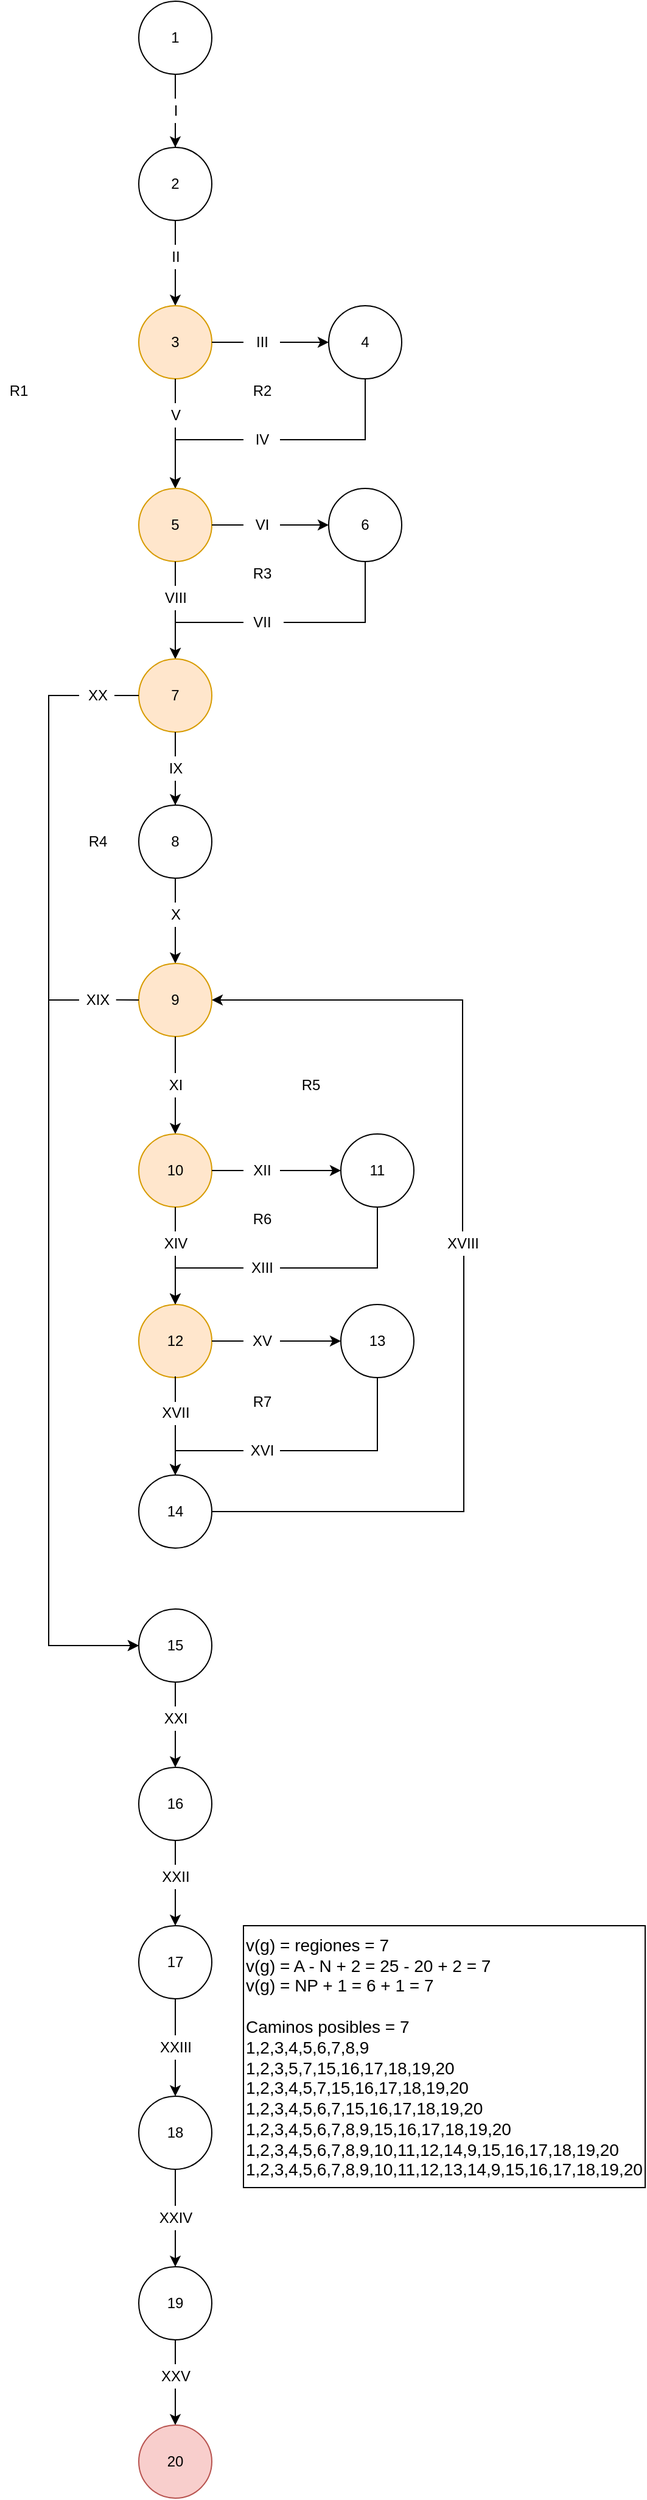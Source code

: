 <mxfile version="19.0.3" type="device"><diagram id="FHFzYE5cIFLzj2UUcKv-" name="Página-1"><mxGraphModel dx="1027" dy="1922" grid="1" gridSize="10" guides="1" tooltips="1" connect="1" arrows="1" fold="1" page="1" pageScale="1" pageWidth="827" pageHeight="1169" math="0" shadow="0"><root><mxCell id="0"/><mxCell id="1" parent="0"/><mxCell id="JaHRuDOP0T2w57V1YCy4-3" value="" style="edgeStyle=orthogonalEdgeStyle;rounded=0;orthogonalLoop=1;jettySize=auto;html=1;startArrow=none;" edge="1" parent="1" source="JaHRuDOP0T2w57V1YCy4-11" target="JaHRuDOP0T2w57V1YCy4-2"><mxGeometry relative="1" as="geometry"/></mxCell><mxCell id="JaHRuDOP0T2w57V1YCy4-1" value="1" style="ellipse;whiteSpace=wrap;html=1;aspect=fixed;" vertex="1" parent="1"><mxGeometry x="384" y="20" width="60" height="60" as="geometry"/></mxCell><mxCell id="JaHRuDOP0T2w57V1YCy4-5" value="" style="edgeStyle=orthogonalEdgeStyle;rounded=0;orthogonalLoop=1;jettySize=auto;html=1;startArrow=none;" edge="1" parent="1" source="JaHRuDOP0T2w57V1YCy4-13" target="JaHRuDOP0T2w57V1YCy4-4"><mxGeometry relative="1" as="geometry"/></mxCell><mxCell id="JaHRuDOP0T2w57V1YCy4-2" value="2" style="ellipse;whiteSpace=wrap;html=1;aspect=fixed;" vertex="1" parent="1"><mxGeometry x="384" y="140" width="60" height="60" as="geometry"/></mxCell><mxCell id="JaHRuDOP0T2w57V1YCy4-7" style="edgeStyle=orthogonalEdgeStyle;rounded=0;orthogonalLoop=1;jettySize=auto;html=1;entryX=0;entryY=0.5;entryDx=0;entryDy=0;startArrow=none;" edge="1" parent="1" source="JaHRuDOP0T2w57V1YCy4-53" target="JaHRuDOP0T2w57V1YCy4-6"><mxGeometry relative="1" as="geometry"/></mxCell><mxCell id="JaHRuDOP0T2w57V1YCy4-9" value="" style="edgeStyle=orthogonalEdgeStyle;rounded=0;orthogonalLoop=1;jettySize=auto;html=1;startArrow=none;" edge="1" parent="1" source="JaHRuDOP0T2w57V1YCy4-59" target="JaHRuDOP0T2w57V1YCy4-8"><mxGeometry relative="1" as="geometry"/></mxCell><mxCell id="JaHRuDOP0T2w57V1YCy4-4" value="3" style="ellipse;whiteSpace=wrap;html=1;aspect=fixed;fillColor=#ffe6cc;strokeColor=#d79b00;" vertex="1" parent="1"><mxGeometry x="384" y="270" width="60" height="60" as="geometry"/></mxCell><mxCell id="JaHRuDOP0T2w57V1YCy4-10" style="edgeStyle=orthogonalEdgeStyle;rounded=0;orthogonalLoop=1;jettySize=auto;html=1;entryX=0.5;entryY=0;entryDx=0;entryDy=0;startArrow=none;" edge="1" parent="1" source="JaHRuDOP0T2w57V1YCy4-56" target="JaHRuDOP0T2w57V1YCy4-8"><mxGeometry relative="1" as="geometry"><Array as="points"><mxPoint x="414" y="380"/></Array></mxGeometry></mxCell><mxCell id="JaHRuDOP0T2w57V1YCy4-6" value="4" style="ellipse;whiteSpace=wrap;html=1;aspect=fixed;" vertex="1" parent="1"><mxGeometry x="540" y="270" width="60" height="60" as="geometry"/></mxCell><mxCell id="JaHRuDOP0T2w57V1YCy4-15" style="edgeStyle=orthogonalEdgeStyle;rounded=0;orthogonalLoop=1;jettySize=auto;html=1;entryX=0;entryY=0.5;entryDx=0;entryDy=0;startArrow=none;" edge="1" parent="1" source="JaHRuDOP0T2w57V1YCy4-61" target="JaHRuDOP0T2w57V1YCy4-16"><mxGeometry relative="1" as="geometry"><mxPoint x="540" y="450" as="targetPoint"/></mxGeometry></mxCell><mxCell id="JaHRuDOP0T2w57V1YCy4-18" value="" style="edgeStyle=orthogonalEdgeStyle;rounded=0;orthogonalLoop=1;jettySize=auto;html=1;startArrow=none;" edge="1" parent="1" source="JaHRuDOP0T2w57V1YCy4-65" target="JaHRuDOP0T2w57V1YCy4-17"><mxGeometry relative="1" as="geometry"/></mxCell><mxCell id="JaHRuDOP0T2w57V1YCy4-8" value="5" style="ellipse;whiteSpace=wrap;html=1;aspect=fixed;fillColor=#ffe6cc;strokeColor=#d79b00;" vertex="1" parent="1"><mxGeometry x="384" y="420" width="60" height="60" as="geometry"/></mxCell><mxCell id="JaHRuDOP0T2w57V1YCy4-11" value="I" style="text;html=1;align=center;verticalAlign=middle;resizable=0;points=[];autosize=1;strokeColor=none;fillColor=none;" vertex="1" parent="1"><mxGeometry x="404" y="100" width="20" height="20" as="geometry"/></mxCell><mxCell id="JaHRuDOP0T2w57V1YCy4-12" value="" style="edgeStyle=orthogonalEdgeStyle;rounded=0;orthogonalLoop=1;jettySize=auto;html=1;endArrow=none;" edge="1" parent="1" source="JaHRuDOP0T2w57V1YCy4-1" target="JaHRuDOP0T2w57V1YCy4-11"><mxGeometry relative="1" as="geometry"><mxPoint x="414" y="90" as="sourcePoint"/><mxPoint x="414" y="140" as="targetPoint"/></mxGeometry></mxCell><mxCell id="JaHRuDOP0T2w57V1YCy4-13" value="II" style="text;html=1;align=center;verticalAlign=middle;resizable=0;points=[];autosize=1;strokeColor=none;fillColor=none;" vertex="1" parent="1"><mxGeometry x="404" y="220" width="20" height="20" as="geometry"/></mxCell><mxCell id="JaHRuDOP0T2w57V1YCy4-14" value="" style="edgeStyle=orthogonalEdgeStyle;rounded=0;orthogonalLoop=1;jettySize=auto;html=1;endArrow=none;" edge="1" parent="1" source="JaHRuDOP0T2w57V1YCy4-2" target="JaHRuDOP0T2w57V1YCy4-13"><mxGeometry relative="1" as="geometry"><mxPoint x="414" y="200" as="sourcePoint"/><mxPoint x="414" y="270" as="targetPoint"/></mxGeometry></mxCell><mxCell id="JaHRuDOP0T2w57V1YCy4-19" style="edgeStyle=orthogonalEdgeStyle;rounded=0;orthogonalLoop=1;jettySize=auto;html=1;entryX=0.5;entryY=0;entryDx=0;entryDy=0;startArrow=none;" edge="1" parent="1" source="JaHRuDOP0T2w57V1YCy4-63" target="JaHRuDOP0T2w57V1YCy4-17"><mxGeometry relative="1" as="geometry"><Array as="points"><mxPoint x="414" y="530"/></Array></mxGeometry></mxCell><mxCell id="JaHRuDOP0T2w57V1YCy4-16" value="6" style="ellipse;whiteSpace=wrap;html=1;aspect=fixed;" vertex="1" parent="1"><mxGeometry x="540" y="420" width="60" height="60" as="geometry"/></mxCell><mxCell id="JaHRuDOP0T2w57V1YCy4-21" style="edgeStyle=orthogonalEdgeStyle;rounded=0;orthogonalLoop=1;jettySize=auto;html=1;startArrow=none;" edge="1" parent="1" source="JaHRuDOP0T2w57V1YCy4-67" target="JaHRuDOP0T2w57V1YCy4-20"><mxGeometry relative="1" as="geometry"/></mxCell><mxCell id="JaHRuDOP0T2w57V1YCy4-39" style="edgeStyle=orthogonalEdgeStyle;rounded=0;orthogonalLoop=1;jettySize=auto;html=1;entryX=0;entryY=0.5;entryDx=0;entryDy=0;startArrow=none;" edge="1" parent="1" source="JaHRuDOP0T2w57V1YCy4-93" target="JaHRuDOP0T2w57V1YCy4-40"><mxGeometry relative="1" as="geometry"><mxPoint x="260" y="1360" as="targetPoint"/><Array as="points"><mxPoint x="310" y="590"/><mxPoint x="310" y="1370"/></Array></mxGeometry></mxCell><mxCell id="JaHRuDOP0T2w57V1YCy4-17" value="7" style="ellipse;whiteSpace=wrap;html=1;aspect=fixed;fillColor=#ffe6cc;strokeColor=#d79b00;" vertex="1" parent="1"><mxGeometry x="384" y="560" width="60" height="60" as="geometry"/></mxCell><mxCell id="JaHRuDOP0T2w57V1YCy4-23" style="edgeStyle=orthogonalEdgeStyle;rounded=0;orthogonalLoop=1;jettySize=auto;html=1;entryX=0.5;entryY=0;entryDx=0;entryDy=0;startArrow=none;" edge="1" parent="1" source="JaHRuDOP0T2w57V1YCy4-69" target="JaHRuDOP0T2w57V1YCy4-22"><mxGeometry relative="1" as="geometry"/></mxCell><mxCell id="JaHRuDOP0T2w57V1YCy4-20" value="8" style="ellipse;whiteSpace=wrap;html=1;aspect=fixed;" vertex="1" parent="1"><mxGeometry x="384" y="680" width="60" height="60" as="geometry"/></mxCell><mxCell id="JaHRuDOP0T2w57V1YCy4-25" value="" style="edgeStyle=orthogonalEdgeStyle;rounded=0;orthogonalLoop=1;jettySize=auto;html=1;startArrow=none;" edge="1" parent="1" source="JaHRuDOP0T2w57V1YCy4-71" target="JaHRuDOP0T2w57V1YCy4-24"><mxGeometry relative="1" as="geometry"/></mxCell><mxCell id="JaHRuDOP0T2w57V1YCy4-42" style="edgeStyle=orthogonalEdgeStyle;rounded=0;orthogonalLoop=1;jettySize=auto;html=1;entryX=0;entryY=0.5;entryDx=0;entryDy=0;startArrow=none;" edge="1" parent="1" source="JaHRuDOP0T2w57V1YCy4-88" target="JaHRuDOP0T2w57V1YCy4-40"><mxGeometry relative="1" as="geometry"><Array as="points"><mxPoint x="310" y="840"/><mxPoint x="310" y="1370"/></Array></mxGeometry></mxCell><mxCell id="JaHRuDOP0T2w57V1YCy4-22" value="9" style="ellipse;whiteSpace=wrap;html=1;aspect=fixed;fillColor=#ffe6cc;strokeColor=#d79b00;" vertex="1" parent="1"><mxGeometry x="384" y="810" width="60" height="60" as="geometry"/></mxCell><mxCell id="JaHRuDOP0T2w57V1YCy4-27" value="" style="edgeStyle=orthogonalEdgeStyle;rounded=0;orthogonalLoop=1;jettySize=auto;html=1;startArrow=none;" edge="1" parent="1" source="JaHRuDOP0T2w57V1YCy4-77" target="JaHRuDOP0T2w57V1YCy4-26"><mxGeometry relative="1" as="geometry"/></mxCell><mxCell id="JaHRuDOP0T2w57V1YCy4-31" style="edgeStyle=orthogonalEdgeStyle;rounded=0;orthogonalLoop=1;jettySize=auto;html=1;entryX=0;entryY=0.5;entryDx=0;entryDy=0;startArrow=none;" edge="1" parent="1" source="JaHRuDOP0T2w57V1YCy4-73" target="JaHRuDOP0T2w57V1YCy4-30"><mxGeometry relative="1" as="geometry"/></mxCell><mxCell id="JaHRuDOP0T2w57V1YCy4-24" value="10" style="ellipse;whiteSpace=wrap;html=1;aspect=fixed;fillColor=#ffe6cc;strokeColor=#d79b00;" vertex="1" parent="1"><mxGeometry x="384" y="950" width="60" height="60" as="geometry"/></mxCell><mxCell id="JaHRuDOP0T2w57V1YCy4-34" style="edgeStyle=orthogonalEdgeStyle;rounded=0;orthogonalLoop=1;jettySize=auto;html=1;entryX=0;entryY=0.5;entryDx=0;entryDy=0;startArrow=none;" edge="1" parent="1" source="JaHRuDOP0T2w57V1YCy4-79" target="JaHRuDOP0T2w57V1YCy4-33"><mxGeometry relative="1" as="geometry"/></mxCell><mxCell id="JaHRuDOP0T2w57V1YCy4-36" style="edgeStyle=orthogonalEdgeStyle;rounded=0;orthogonalLoop=1;jettySize=auto;html=1;entryX=0.5;entryY=0;entryDx=0;entryDy=0;startArrow=none;" edge="1" parent="1" source="JaHRuDOP0T2w57V1YCy4-83" target="JaHRuDOP0T2w57V1YCy4-35"><mxGeometry relative="1" as="geometry"/></mxCell><mxCell id="JaHRuDOP0T2w57V1YCy4-26" value="12" style="ellipse;whiteSpace=wrap;html=1;aspect=fixed;fillColor=#ffe6cc;strokeColor=#d79b00;" vertex="1" parent="1"><mxGeometry x="384" y="1090" width="60" height="60" as="geometry"/></mxCell><mxCell id="JaHRuDOP0T2w57V1YCy4-32" style="edgeStyle=orthogonalEdgeStyle;rounded=0;orthogonalLoop=1;jettySize=auto;html=1;entryX=0.5;entryY=0;entryDx=0;entryDy=0;startArrow=none;" edge="1" parent="1" source="JaHRuDOP0T2w57V1YCy4-75" target="JaHRuDOP0T2w57V1YCy4-26"><mxGeometry relative="1" as="geometry"><Array as="points"><mxPoint x="414" y="1060"/></Array></mxGeometry></mxCell><mxCell id="JaHRuDOP0T2w57V1YCy4-30" value="11" style="ellipse;whiteSpace=wrap;html=1;aspect=fixed;" vertex="1" parent="1"><mxGeometry x="550" y="950" width="60" height="60" as="geometry"/></mxCell><mxCell id="JaHRuDOP0T2w57V1YCy4-37" style="edgeStyle=orthogonalEdgeStyle;rounded=0;orthogonalLoop=1;jettySize=auto;html=1;entryX=0.5;entryY=0;entryDx=0;entryDy=0;startArrow=none;" edge="1" parent="1" source="JaHRuDOP0T2w57V1YCy4-81" target="JaHRuDOP0T2w57V1YCy4-35"><mxGeometry relative="1" as="geometry"><Array as="points"><mxPoint x="414" y="1210"/></Array></mxGeometry></mxCell><mxCell id="JaHRuDOP0T2w57V1YCy4-33" value="13" style="ellipse;whiteSpace=wrap;html=1;aspect=fixed;" vertex="1" parent="1"><mxGeometry x="550" y="1090" width="60" height="60" as="geometry"/></mxCell><mxCell id="JaHRuDOP0T2w57V1YCy4-38" style="edgeStyle=orthogonalEdgeStyle;rounded=0;orthogonalLoop=1;jettySize=auto;html=1;entryX=1;entryY=0.5;entryDx=0;entryDy=0;startArrow=none;" edge="1" parent="1" source="JaHRuDOP0T2w57V1YCy4-85" target="JaHRuDOP0T2w57V1YCy4-22"><mxGeometry relative="1" as="geometry"><Array as="points"><mxPoint x="650" y="840"/></Array></mxGeometry></mxCell><mxCell id="JaHRuDOP0T2w57V1YCy4-35" value="14" style="ellipse;whiteSpace=wrap;html=1;aspect=fixed;" vertex="1" parent="1"><mxGeometry x="384" y="1230" width="60" height="60" as="geometry"/></mxCell><mxCell id="JaHRuDOP0T2w57V1YCy4-48" value="" style="edgeStyle=orthogonalEdgeStyle;rounded=0;orthogonalLoop=1;jettySize=auto;html=1;startArrow=none;" edge="1" parent="1" source="JaHRuDOP0T2w57V1YCy4-96" target="JaHRuDOP0T2w57V1YCy4-44"><mxGeometry relative="1" as="geometry"/></mxCell><mxCell id="JaHRuDOP0T2w57V1YCy4-40" value="15" style="ellipse;whiteSpace=wrap;html=1;aspect=fixed;" vertex="1" parent="1"><mxGeometry x="384" y="1340" width="60" height="60" as="geometry"/></mxCell><mxCell id="JaHRuDOP0T2w57V1YCy4-50" value="" style="edgeStyle=orthogonalEdgeStyle;rounded=0;orthogonalLoop=1;jettySize=auto;html=1;startArrow=none;" edge="1" parent="1" source="JaHRuDOP0T2w57V1YCy4-100" target="JaHRuDOP0T2w57V1YCy4-45"><mxGeometry relative="1" as="geometry"/></mxCell><mxCell id="JaHRuDOP0T2w57V1YCy4-43" value="17" style="ellipse;whiteSpace=wrap;html=1;aspect=fixed;" vertex="1" parent="1"><mxGeometry x="384" y="1600" width="60" height="60" as="geometry"/></mxCell><mxCell id="JaHRuDOP0T2w57V1YCy4-49" value="" style="edgeStyle=orthogonalEdgeStyle;rounded=0;orthogonalLoop=1;jettySize=auto;html=1;startArrow=none;" edge="1" parent="1" source="JaHRuDOP0T2w57V1YCy4-98" target="JaHRuDOP0T2w57V1YCy4-43"><mxGeometry relative="1" as="geometry"/></mxCell><mxCell id="JaHRuDOP0T2w57V1YCy4-44" value="16" style="ellipse;whiteSpace=wrap;html=1;aspect=fixed;" vertex="1" parent="1"><mxGeometry x="384" y="1470" width="60" height="60" as="geometry"/></mxCell><mxCell id="JaHRuDOP0T2w57V1YCy4-51" value="" style="edgeStyle=orthogonalEdgeStyle;rounded=0;orthogonalLoop=1;jettySize=auto;html=1;startArrow=none;" edge="1" parent="1" source="JaHRuDOP0T2w57V1YCy4-102" target="JaHRuDOP0T2w57V1YCy4-46"><mxGeometry relative="1" as="geometry"/></mxCell><mxCell id="JaHRuDOP0T2w57V1YCy4-45" value="18" style="ellipse;whiteSpace=wrap;html=1;aspect=fixed;" vertex="1" parent="1"><mxGeometry x="384" y="1740" width="60" height="60" as="geometry"/></mxCell><mxCell id="JaHRuDOP0T2w57V1YCy4-52" value="" style="edgeStyle=orthogonalEdgeStyle;rounded=0;orthogonalLoop=1;jettySize=auto;html=1;startArrow=none;" edge="1" parent="1" source="JaHRuDOP0T2w57V1YCy4-104" target="JaHRuDOP0T2w57V1YCy4-47"><mxGeometry relative="1" as="geometry"/></mxCell><mxCell id="JaHRuDOP0T2w57V1YCy4-46" value="19" style="ellipse;whiteSpace=wrap;html=1;aspect=fixed;" vertex="1" parent="1"><mxGeometry x="384" y="1880" width="60" height="60" as="geometry"/></mxCell><mxCell id="JaHRuDOP0T2w57V1YCy4-47" value="20" style="ellipse;whiteSpace=wrap;html=1;aspect=fixed;fillColor=#f8cecc;strokeColor=#b85450;" vertex="1" parent="1"><mxGeometry x="384" y="2010" width="60" height="60" as="geometry"/></mxCell><mxCell id="JaHRuDOP0T2w57V1YCy4-53" value="III" style="text;html=1;align=center;verticalAlign=middle;resizable=0;points=[];autosize=1;strokeColor=none;fillColor=none;" vertex="1" parent="1"><mxGeometry x="470" y="290" width="30" height="20" as="geometry"/></mxCell><mxCell id="JaHRuDOP0T2w57V1YCy4-54" value="" style="edgeStyle=orthogonalEdgeStyle;rounded=0;orthogonalLoop=1;jettySize=auto;html=1;entryX=0;entryY=0.5;entryDx=0;entryDy=0;endArrow=none;" edge="1" parent="1" source="JaHRuDOP0T2w57V1YCy4-4" target="JaHRuDOP0T2w57V1YCy4-53"><mxGeometry relative="1" as="geometry"><mxPoint x="444" y="300" as="sourcePoint"/><mxPoint x="540" y="300" as="targetPoint"/></mxGeometry></mxCell><mxCell id="JaHRuDOP0T2w57V1YCy4-56" value="IV" style="text;html=1;align=center;verticalAlign=middle;resizable=0;points=[];autosize=1;strokeColor=none;fillColor=none;" vertex="1" parent="1"><mxGeometry x="470" y="370" width="30" height="20" as="geometry"/></mxCell><mxCell id="JaHRuDOP0T2w57V1YCy4-58" value="" style="edgeStyle=orthogonalEdgeStyle;rounded=0;orthogonalLoop=1;jettySize=auto;html=1;endArrow=none;" edge="1" parent="1" source="JaHRuDOP0T2w57V1YCy4-6"><mxGeometry relative="1" as="geometry"><mxPoint x="570" y="330" as="sourcePoint"/><mxPoint x="500" y="380" as="targetPoint"/><Array as="points"><mxPoint x="570" y="380"/></Array></mxGeometry></mxCell><mxCell id="JaHRuDOP0T2w57V1YCy4-59" value="V" style="text;html=1;align=center;verticalAlign=middle;resizable=0;points=[];autosize=1;strokeColor=none;fillColor=none;" vertex="1" parent="1"><mxGeometry x="404" y="350" width="20" height="20" as="geometry"/></mxCell><mxCell id="JaHRuDOP0T2w57V1YCy4-60" value="" style="edgeStyle=orthogonalEdgeStyle;rounded=0;orthogonalLoop=1;jettySize=auto;html=1;endArrow=none;" edge="1" parent="1" source="JaHRuDOP0T2w57V1YCy4-4" target="JaHRuDOP0T2w57V1YCy4-59"><mxGeometry relative="1" as="geometry"><mxPoint x="414" y="330" as="sourcePoint"/><mxPoint x="414" y="420" as="targetPoint"/></mxGeometry></mxCell><mxCell id="JaHRuDOP0T2w57V1YCy4-61" value="VI" style="text;html=1;align=center;verticalAlign=middle;resizable=0;points=[];autosize=1;strokeColor=none;fillColor=none;" vertex="1" parent="1"><mxGeometry x="470" y="440" width="30" height="20" as="geometry"/></mxCell><mxCell id="JaHRuDOP0T2w57V1YCy4-62" value="" style="edgeStyle=orthogonalEdgeStyle;rounded=0;orthogonalLoop=1;jettySize=auto;html=1;entryX=0;entryY=0.5;entryDx=0;entryDy=0;endArrow=none;" edge="1" parent="1" source="JaHRuDOP0T2w57V1YCy4-8" target="JaHRuDOP0T2w57V1YCy4-61"><mxGeometry relative="1" as="geometry"><mxPoint x="540" y="450" as="targetPoint"/><mxPoint x="444" y="450" as="sourcePoint"/></mxGeometry></mxCell><mxCell id="JaHRuDOP0T2w57V1YCy4-63" value="VII" style="text;html=1;align=center;verticalAlign=middle;resizable=0;points=[];autosize=1;strokeColor=none;fillColor=none;" vertex="1" parent="1"><mxGeometry x="470" y="520" width="30" height="20" as="geometry"/></mxCell><mxCell id="JaHRuDOP0T2w57V1YCy4-64" value="" style="edgeStyle=orthogonalEdgeStyle;rounded=0;orthogonalLoop=1;jettySize=auto;html=1;entryX=1.1;entryY=0.5;entryDx=0;entryDy=0;endArrow=none;entryPerimeter=0;" edge="1" parent="1" source="JaHRuDOP0T2w57V1YCy4-16" target="JaHRuDOP0T2w57V1YCy4-63"><mxGeometry relative="1" as="geometry"><mxPoint x="570" y="480" as="sourcePoint"/><mxPoint x="414" y="560" as="targetPoint"/><Array as="points"><mxPoint x="570" y="530"/></Array></mxGeometry></mxCell><mxCell id="JaHRuDOP0T2w57V1YCy4-65" value="VIII" style="text;html=1;align=center;verticalAlign=middle;resizable=0;points=[];autosize=1;strokeColor=none;fillColor=none;" vertex="1" parent="1"><mxGeometry x="399" y="500" width="30" height="20" as="geometry"/></mxCell><mxCell id="JaHRuDOP0T2w57V1YCy4-66" value="" style="edgeStyle=orthogonalEdgeStyle;rounded=0;orthogonalLoop=1;jettySize=auto;html=1;endArrow=none;" edge="1" parent="1" source="JaHRuDOP0T2w57V1YCy4-8" target="JaHRuDOP0T2w57V1YCy4-65"><mxGeometry relative="1" as="geometry"><mxPoint x="414" y="480" as="sourcePoint"/><mxPoint x="414" y="560" as="targetPoint"/></mxGeometry></mxCell><mxCell id="JaHRuDOP0T2w57V1YCy4-67" value="IX" style="text;html=1;align=center;verticalAlign=middle;resizable=0;points=[];autosize=1;strokeColor=none;fillColor=none;" vertex="1" parent="1"><mxGeometry x="399" y="640" width="30" height="20" as="geometry"/></mxCell><mxCell id="JaHRuDOP0T2w57V1YCy4-68" value="" style="edgeStyle=orthogonalEdgeStyle;rounded=0;orthogonalLoop=1;jettySize=auto;html=1;endArrow=none;" edge="1" parent="1" source="JaHRuDOP0T2w57V1YCy4-17" target="JaHRuDOP0T2w57V1YCy4-67"><mxGeometry relative="1" as="geometry"><mxPoint x="414" y="620" as="sourcePoint"/><mxPoint x="414" y="680" as="targetPoint"/></mxGeometry></mxCell><mxCell id="JaHRuDOP0T2w57V1YCy4-69" value="X" style="text;html=1;align=center;verticalAlign=middle;resizable=0;points=[];autosize=1;strokeColor=none;fillColor=none;" vertex="1" parent="1"><mxGeometry x="404" y="760" width="20" height="20" as="geometry"/></mxCell><mxCell id="JaHRuDOP0T2w57V1YCy4-70" value="" style="edgeStyle=orthogonalEdgeStyle;rounded=0;orthogonalLoop=1;jettySize=auto;html=1;entryX=0.5;entryY=0;entryDx=0;entryDy=0;endArrow=none;" edge="1" parent="1" source="JaHRuDOP0T2w57V1YCy4-20" target="JaHRuDOP0T2w57V1YCy4-69"><mxGeometry relative="1" as="geometry"><mxPoint x="414" y="740" as="sourcePoint"/><mxPoint x="414" y="810" as="targetPoint"/></mxGeometry></mxCell><mxCell id="JaHRuDOP0T2w57V1YCy4-71" value="XI" style="text;html=1;align=center;verticalAlign=middle;resizable=0;points=[];autosize=1;strokeColor=none;fillColor=none;" vertex="1" parent="1"><mxGeometry x="399" y="900" width="30" height="20" as="geometry"/></mxCell><mxCell id="JaHRuDOP0T2w57V1YCy4-72" value="" style="edgeStyle=orthogonalEdgeStyle;rounded=0;orthogonalLoop=1;jettySize=auto;html=1;endArrow=none;" edge="1" parent="1" source="JaHRuDOP0T2w57V1YCy4-22" target="JaHRuDOP0T2w57V1YCy4-71"><mxGeometry relative="1" as="geometry"><mxPoint x="414" y="870" as="sourcePoint"/><mxPoint x="414" y="950" as="targetPoint"/></mxGeometry></mxCell><mxCell id="JaHRuDOP0T2w57V1YCy4-73" value="XII" style="text;html=1;align=center;verticalAlign=middle;resizable=0;points=[];autosize=1;strokeColor=none;fillColor=none;" vertex="1" parent="1"><mxGeometry x="470" y="970" width="30" height="20" as="geometry"/></mxCell><mxCell id="JaHRuDOP0T2w57V1YCy4-74" value="" style="edgeStyle=orthogonalEdgeStyle;rounded=0;orthogonalLoop=1;jettySize=auto;html=1;entryX=0;entryY=0.5;entryDx=0;entryDy=0;endArrow=none;" edge="1" parent="1" source="JaHRuDOP0T2w57V1YCy4-24" target="JaHRuDOP0T2w57V1YCy4-73"><mxGeometry relative="1" as="geometry"><mxPoint x="444" y="980" as="sourcePoint"/><mxPoint x="550" y="980" as="targetPoint"/></mxGeometry></mxCell><mxCell id="JaHRuDOP0T2w57V1YCy4-75" value="XIII" style="text;html=1;align=center;verticalAlign=middle;resizable=0;points=[];autosize=1;strokeColor=none;fillColor=none;" vertex="1" parent="1"><mxGeometry x="470" y="1050" width="30" height="20" as="geometry"/></mxCell><mxCell id="JaHRuDOP0T2w57V1YCy4-76" value="" style="edgeStyle=orthogonalEdgeStyle;rounded=0;orthogonalLoop=1;jettySize=auto;html=1;endArrow=none;" edge="1" parent="1" source="JaHRuDOP0T2w57V1YCy4-30"><mxGeometry relative="1" as="geometry"><mxPoint x="580" y="1010" as="sourcePoint"/><mxPoint x="500" y="1060" as="targetPoint"/><Array as="points"><mxPoint x="580" y="1060"/></Array></mxGeometry></mxCell><mxCell id="JaHRuDOP0T2w57V1YCy4-77" value="XIV" style="text;html=1;align=center;verticalAlign=middle;resizable=0;points=[];autosize=1;strokeColor=none;fillColor=none;" vertex="1" parent="1"><mxGeometry x="399" y="1030" width="30" height="20" as="geometry"/></mxCell><mxCell id="JaHRuDOP0T2w57V1YCy4-78" value="" style="edgeStyle=orthogonalEdgeStyle;rounded=0;orthogonalLoop=1;jettySize=auto;html=1;endArrow=none;" edge="1" parent="1" source="JaHRuDOP0T2w57V1YCy4-24" target="JaHRuDOP0T2w57V1YCy4-77"><mxGeometry relative="1" as="geometry"><mxPoint x="414" y="1010" as="sourcePoint"/><mxPoint x="414" y="1090" as="targetPoint"/></mxGeometry></mxCell><mxCell id="JaHRuDOP0T2w57V1YCy4-79" value="XV" style="text;html=1;align=center;verticalAlign=middle;resizable=0;points=[];autosize=1;strokeColor=none;fillColor=none;" vertex="1" parent="1"><mxGeometry x="470" y="1110" width="30" height="20" as="geometry"/></mxCell><mxCell id="JaHRuDOP0T2w57V1YCy4-80" value="" style="edgeStyle=orthogonalEdgeStyle;rounded=0;orthogonalLoop=1;jettySize=auto;html=1;entryX=0;entryY=0.5;entryDx=0;entryDy=0;endArrow=none;" edge="1" parent="1" source="JaHRuDOP0T2w57V1YCy4-26" target="JaHRuDOP0T2w57V1YCy4-79"><mxGeometry relative="1" as="geometry"><mxPoint x="444" y="1120" as="sourcePoint"/><mxPoint x="550" y="1120" as="targetPoint"/></mxGeometry></mxCell><mxCell id="JaHRuDOP0T2w57V1YCy4-81" value="XVI" style="text;html=1;align=center;verticalAlign=middle;resizable=0;points=[];autosize=1;strokeColor=none;fillColor=none;" vertex="1" parent="1"><mxGeometry x="470" y="1200" width="30" height="20" as="geometry"/></mxCell><mxCell id="JaHRuDOP0T2w57V1YCy4-82" value="" style="edgeStyle=orthogonalEdgeStyle;rounded=0;orthogonalLoop=1;jettySize=auto;html=1;endArrow=none;" edge="1" parent="1" source="JaHRuDOP0T2w57V1YCy4-33"><mxGeometry relative="1" as="geometry"><mxPoint x="580" y="1150" as="sourcePoint"/><mxPoint x="500" y="1210" as="targetPoint"/><Array as="points"><mxPoint x="580" y="1210"/></Array></mxGeometry></mxCell><mxCell id="JaHRuDOP0T2w57V1YCy4-83" value="XVII" style="text;html=1;align=center;verticalAlign=middle;resizable=0;points=[];autosize=1;strokeColor=none;fillColor=none;" vertex="1" parent="1"><mxGeometry x="394" y="1169" width="40" height="20" as="geometry"/></mxCell><mxCell id="JaHRuDOP0T2w57V1YCy4-84" value="" style="edgeStyle=orthogonalEdgeStyle;rounded=0;orthogonalLoop=1;jettySize=auto;html=1;entryX=0.5;entryY=0;entryDx=0;entryDy=0;endArrow=none;" edge="1" parent="1" source="JaHRuDOP0T2w57V1YCy4-26" target="JaHRuDOP0T2w57V1YCy4-83"><mxGeometry relative="1" as="geometry"><mxPoint x="414" y="1150" as="sourcePoint"/><mxPoint x="414" y="1230" as="targetPoint"/></mxGeometry></mxCell><mxCell id="JaHRuDOP0T2w57V1YCy4-85" value="XVIII" style="text;html=1;align=center;verticalAlign=middle;resizable=0;points=[];autosize=1;strokeColor=none;fillColor=none;" vertex="1" parent="1"><mxGeometry x="630" y="1030" width="40" height="20" as="geometry"/></mxCell><mxCell id="JaHRuDOP0T2w57V1YCy4-87" value="" style="edgeStyle=orthogonalEdgeStyle;rounded=0;orthogonalLoop=1;jettySize=auto;html=1;endArrow=none;" edge="1" parent="1" source="JaHRuDOP0T2w57V1YCy4-35" target="JaHRuDOP0T2w57V1YCy4-85"><mxGeometry relative="1" as="geometry"><mxPoint x="444" y="1260" as="sourcePoint"/><mxPoint x="651" y="1060" as="targetPoint"/><Array as="points"><mxPoint x="651" y="1260"/></Array></mxGeometry></mxCell><mxCell id="JaHRuDOP0T2w57V1YCy4-88" value="XIX" style="text;html=1;align=center;verticalAlign=middle;resizable=0;points=[];autosize=1;strokeColor=none;fillColor=none;" vertex="1" parent="1"><mxGeometry x="335" y="830" width="30" height="20" as="geometry"/></mxCell><mxCell id="JaHRuDOP0T2w57V1YCy4-91" value="" style="endArrow=none;html=1;rounded=0;exitX=1.012;exitY=0.491;exitDx=0;exitDy=0;exitPerimeter=0;entryX=0;entryY=0.5;entryDx=0;entryDy=0;" edge="1" parent="1" source="JaHRuDOP0T2w57V1YCy4-88" target="JaHRuDOP0T2w57V1YCy4-22"><mxGeometry width="50" height="50" relative="1" as="geometry"><mxPoint x="350" y="900" as="sourcePoint"/><mxPoint x="380" y="840" as="targetPoint"/></mxGeometry></mxCell><mxCell id="JaHRuDOP0T2w57V1YCy4-93" value="XX" style="text;html=1;align=center;verticalAlign=middle;resizable=0;points=[];autosize=1;strokeColor=none;fillColor=none;" vertex="1" parent="1"><mxGeometry x="335" y="580" width="30" height="20" as="geometry"/></mxCell><mxCell id="JaHRuDOP0T2w57V1YCy4-94" value="" style="edgeStyle=orthogonalEdgeStyle;rounded=0;orthogonalLoop=1;jettySize=auto;html=1;endArrow=none;" edge="1" parent="1" source="JaHRuDOP0T2w57V1YCy4-17"><mxGeometry relative="1" as="geometry"><mxPoint x="370" y="590" as="targetPoint"/><mxPoint x="384" y="590" as="sourcePoint"/><Array as="points"><mxPoint x="364" y="590"/><mxPoint x="364" y="590"/></Array></mxGeometry></mxCell><mxCell id="JaHRuDOP0T2w57V1YCy4-96" value="XXI" style="text;html=1;align=center;verticalAlign=middle;resizable=0;points=[];autosize=1;strokeColor=none;fillColor=none;" vertex="1" parent="1"><mxGeometry x="399" y="1420" width="30" height="20" as="geometry"/></mxCell><mxCell id="JaHRuDOP0T2w57V1YCy4-97" value="" style="edgeStyle=orthogonalEdgeStyle;rounded=0;orthogonalLoop=1;jettySize=auto;html=1;endArrow=none;" edge="1" parent="1" source="JaHRuDOP0T2w57V1YCy4-40" target="JaHRuDOP0T2w57V1YCy4-96"><mxGeometry relative="1" as="geometry"><mxPoint x="414" y="1400" as="sourcePoint"/><mxPoint x="414" y="1460" as="targetPoint"/><Array as="points"><mxPoint x="414" y="1400"/><mxPoint x="414" y="1400"/></Array></mxGeometry></mxCell><mxCell id="JaHRuDOP0T2w57V1YCy4-98" value="XXII" style="text;html=1;align=center;verticalAlign=middle;resizable=0;points=[];autosize=1;strokeColor=none;fillColor=none;" vertex="1" parent="1"><mxGeometry x="394" y="1550" width="40" height="20" as="geometry"/></mxCell><mxCell id="JaHRuDOP0T2w57V1YCy4-99" value="" style="edgeStyle=orthogonalEdgeStyle;rounded=0;orthogonalLoop=1;jettySize=auto;html=1;endArrow=none;" edge="1" parent="1" source="JaHRuDOP0T2w57V1YCy4-44" target="JaHRuDOP0T2w57V1YCy4-98"><mxGeometry relative="1" as="geometry"><mxPoint x="414" y="1530" as="sourcePoint"/><mxPoint x="414" y="1590.0" as="targetPoint"/><Array as="points"><mxPoint x="410" y="1530"/><mxPoint x="410" y="1530"/></Array></mxGeometry></mxCell><mxCell id="JaHRuDOP0T2w57V1YCy4-100" value="XXIII" style="text;html=1;align=center;verticalAlign=middle;resizable=0;points=[];autosize=1;strokeColor=none;fillColor=none;" vertex="1" parent="1"><mxGeometry x="394" y="1690" width="40" height="20" as="geometry"/></mxCell><mxCell id="JaHRuDOP0T2w57V1YCy4-101" value="" style="edgeStyle=orthogonalEdgeStyle;rounded=0;orthogonalLoop=1;jettySize=auto;html=1;endArrow=none;" edge="1" parent="1" source="JaHRuDOP0T2w57V1YCy4-43" target="JaHRuDOP0T2w57V1YCy4-100"><mxGeometry relative="1" as="geometry"><mxPoint x="414" y="1660" as="sourcePoint"/><mxPoint x="414" y="1740" as="targetPoint"/></mxGeometry></mxCell><mxCell id="JaHRuDOP0T2w57V1YCy4-102" value="XXIV" style="text;html=1;align=center;verticalAlign=middle;resizable=0;points=[];autosize=1;strokeColor=none;fillColor=none;" vertex="1" parent="1"><mxGeometry x="394" y="1830" width="40" height="20" as="geometry"/></mxCell><mxCell id="JaHRuDOP0T2w57V1YCy4-103" value="" style="edgeStyle=orthogonalEdgeStyle;rounded=0;orthogonalLoop=1;jettySize=auto;html=1;endArrow=none;" edge="1" parent="1" source="JaHRuDOP0T2w57V1YCy4-45" target="JaHRuDOP0T2w57V1YCy4-102"><mxGeometry relative="1" as="geometry"><mxPoint x="414" y="1800" as="sourcePoint"/><mxPoint x="414" y="1880" as="targetPoint"/></mxGeometry></mxCell><mxCell id="JaHRuDOP0T2w57V1YCy4-104" value="XXV" style="text;html=1;align=center;verticalAlign=middle;resizable=0;points=[];autosize=1;strokeColor=none;fillColor=none;" vertex="1" parent="1"><mxGeometry x="394" y="1960" width="40" height="20" as="geometry"/></mxCell><mxCell id="JaHRuDOP0T2w57V1YCy4-105" value="" style="edgeStyle=orthogonalEdgeStyle;rounded=0;orthogonalLoop=1;jettySize=auto;html=1;endArrow=none;" edge="1" parent="1" source="JaHRuDOP0T2w57V1YCy4-46" target="JaHRuDOP0T2w57V1YCy4-104"><mxGeometry relative="1" as="geometry"><mxPoint x="414" y="1940" as="sourcePoint"/><mxPoint x="414" y="2010" as="targetPoint"/></mxGeometry></mxCell><mxCell id="JaHRuDOP0T2w57V1YCy4-106" value="R1" style="text;html=1;align=center;verticalAlign=middle;resizable=0;points=[];autosize=1;strokeColor=none;fillColor=none;" vertex="1" parent="1"><mxGeometry x="270" y="330" width="30" height="20" as="geometry"/></mxCell><mxCell id="JaHRuDOP0T2w57V1YCy4-107" value="R2" style="text;html=1;align=center;verticalAlign=middle;resizable=0;points=[];autosize=1;strokeColor=none;fillColor=none;" vertex="1" parent="1"><mxGeometry x="470" y="330" width="30" height="20" as="geometry"/></mxCell><mxCell id="JaHRuDOP0T2w57V1YCy4-108" value="R3" style="text;html=1;align=center;verticalAlign=middle;resizable=0;points=[];autosize=1;strokeColor=none;fillColor=none;" vertex="1" parent="1"><mxGeometry x="470" y="480" width="30" height="20" as="geometry"/></mxCell><mxCell id="JaHRuDOP0T2w57V1YCy4-109" value="R4" style="text;html=1;align=center;verticalAlign=middle;resizable=0;points=[];autosize=1;strokeColor=none;fillColor=none;" vertex="1" parent="1"><mxGeometry x="335" y="700" width="30" height="20" as="geometry"/></mxCell><mxCell id="JaHRuDOP0T2w57V1YCy4-110" value="R5" style="text;html=1;align=center;verticalAlign=middle;resizable=0;points=[];autosize=1;strokeColor=none;fillColor=none;" vertex="1" parent="1"><mxGeometry x="510" y="900" width="30" height="20" as="geometry"/></mxCell><mxCell id="JaHRuDOP0T2w57V1YCy4-111" value="R6" style="text;html=1;align=center;verticalAlign=middle;resizable=0;points=[];autosize=1;strokeColor=none;fillColor=none;" vertex="1" parent="1"><mxGeometry x="470" y="1010" width="30" height="20" as="geometry"/></mxCell><mxCell id="JaHRuDOP0T2w57V1YCy4-112" value="R7" style="text;html=1;align=center;verticalAlign=middle;resizable=0;points=[];autosize=1;strokeColor=none;fillColor=none;" vertex="1" parent="1"><mxGeometry x="470" y="1160" width="30" height="20" as="geometry"/></mxCell><mxCell id="JaHRuDOP0T2w57V1YCy4-114" value="&lt;div style=&quot;font-size: 14px;&quot;&gt;&lt;font style=&quot;font-size: 14px;&quot;&gt;v(g) = regiones = 7&lt;/font&gt;&lt;/div&gt;&lt;div style=&quot;font-size: 14px;&quot;&gt;&lt;font style=&quot;font-size: 14px;&quot;&gt;v(g) = A - N + 2 = 25 - 20 + 2 = 7&lt;/font&gt;&lt;/div&gt;&lt;div style=&quot;font-size: 14px;&quot;&gt;&lt;font style=&quot;font-size: 14px;&quot;&gt;v(g) = NP + 1 = 6 + 1 = 7&lt;/font&gt;&lt;/div&gt;&lt;div style=&quot;font-size: 14px;&quot;&gt;&lt;font style=&quot;font-size: 14px;&quot;&gt;&lt;br&gt;&lt;/font&gt;&lt;/div&gt;&lt;div style=&quot;font-size: 14px;&quot;&gt;&lt;font style=&quot;font-size: 14px;&quot;&gt;Caminos posibles = 7&lt;/font&gt;&lt;/div&gt;&lt;div style=&quot;font-size: 14px;&quot;&gt;&lt;font style=&quot;font-size: 14px;&quot;&gt;1,2,3,4,5,6,7,8,9&lt;/font&gt;&lt;/div&gt;&lt;div style=&quot;font-size: 14px;&quot;&gt;&lt;font style=&quot;font-size: 14px;&quot;&gt;1,2,3,5,7,15,16,17,18,19,20&lt;/font&gt;&lt;/div&gt;&lt;div style=&quot;font-size: 14px;&quot;&gt;&lt;font style=&quot;font-size: 14px;&quot;&gt;1,2,3,4,5,7,15,16,17,18,19,20&lt;/font&gt;&lt;/div&gt;&lt;div style=&quot;font-size: 14px;&quot;&gt;&lt;font style=&quot;font-size: 14px;&quot;&gt;1,2,3,4,5,6,7,15,16,17,18,19,20&lt;/font&gt;&lt;/div&gt;&lt;div style=&quot;font-size: 14px;&quot;&gt;&lt;font style=&quot;font-size: 14px;&quot;&gt;1,2,3,4,5,6,7,8,9,15,16,17,18,19,20&lt;/font&gt;&lt;/div&gt;&lt;div style=&quot;font-size: 14px;&quot;&gt;&lt;font style=&quot;font-size: 14px;&quot;&gt;1,2,3,4,5,6,7,8,9,10,11,12,14,9,15,16,17,18,19,20&lt;/font&gt;&lt;/div&gt;&lt;div style=&quot;font-size: 14px;&quot;&gt;&lt;font style=&quot;font-size: 14px;&quot;&gt;1,2,3,4,5,6,7,8,9,10,11,12,13,14,9,15,16,17,18,19,20&lt;/font&gt;&lt;/div&gt;" style="rounded=0;whiteSpace=wrap;html=1;align=left;" vertex="1" parent="1"><mxGeometry x="470" y="1600" width="330" height="215" as="geometry"/></mxCell></root></mxGraphModel></diagram></mxfile>